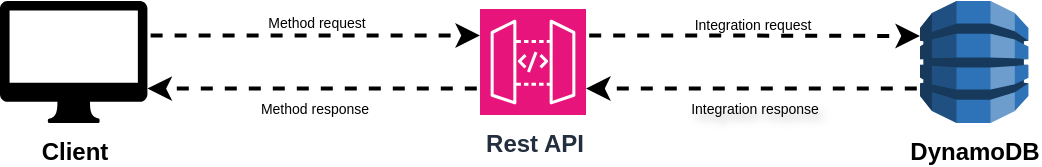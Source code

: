 <mxfile version="24.5.3" type="device" pages="3">
  <diagram id="n53C7Ly3tryWoGmCWPEh" name="main">
    <mxGraphModel dx="988" dy="570" grid="1" gridSize="10" guides="1" tooltips="1" connect="1" arrows="1" fold="1" page="1" pageScale="1" pageWidth="850" pageHeight="1100" math="0" shadow="0">
      <root>
        <mxCell id="0" />
        <mxCell id="1" parent="0" />
        <mxCell id="hWgJUITcQAsQmYvhGfW3-1" style="edgeStyle=orthogonalEdgeStyle;rounded=0;orthogonalLoop=1;jettySize=auto;html=1;dashed=1;flowAnimation=1;strokeWidth=2;flowAnimationDuration=1000;fixDash=0;anchorPointDirection=1;snapToPoint=0;flowAnimationDirection=normal;entryX=0;entryY=0.25;entryDx=0;entryDy=0;entryPerimeter=0;" edge="1" parent="1" source="hWgJUITcQAsQmYvhGfW3-3" target="hWgJUITcQAsQmYvhGfW3-4">
          <mxGeometry relative="1" as="geometry">
            <Array as="points">
              <mxPoint x="199" y="151" />
            </Array>
          </mxGeometry>
        </mxCell>
        <mxCell id="hWgJUITcQAsQmYvhGfW3-2" value="Method request" style="edgeLabel;html=1;align=center;verticalAlign=bottom;resizable=0;points=[];labelBackgroundColor=none;fontSize=7;" vertex="1" connectable="0" parent="hWgJUITcQAsQmYvhGfW3-1">
          <mxGeometry x="-0.18" y="-1" relative="1" as="geometry">
            <mxPoint x="16" y="-1" as="offset" />
          </mxGeometry>
        </mxCell>
        <mxCell id="hWgJUITcQAsQmYvhGfW3-3" value="Client" style="sketch=0;pointerEvents=1;shadow=0;dashed=0;html=1;strokeColor=none;fillColor=#000000;labelPosition=center;verticalLabelPosition=bottom;verticalAlign=top;outlineConnect=0;align=center;shape=mxgraph.office.devices.mac_client;fontStyle=1;aspect=fixed;" vertex="1" parent="1">
          <mxGeometry x="40" y="133.5" width="73.71" height="61" as="geometry" />
        </mxCell>
        <mxCell id="hWgJUITcQAsQmYvhGfW3-4" value="Rest API" style="sketch=0;points=[[0,0,0],[0.25,0,0],[0.5,0,0],[0.75,0,0],[1,0,0],[0,1,0],[0.25,1,0],[0.5,1,0],[0.75,1,0],[1,1,0],[0,0.25,0],[0,0.5,0],[0,0.75,0],[1,0.25,0],[1,0.5,0],[1,0.75,0]];outlineConnect=0;fontColor=#232F3E;fillColor=#E7157B;strokeColor=#ffffff;dashed=0;verticalLabelPosition=bottom;verticalAlign=top;align=center;html=1;fontSize=12;fontStyle=1;aspect=fixed;shape=mxgraph.aws4.resourceIcon;resIcon=mxgraph.aws4.api_gateway;" vertex="1" parent="1">
          <mxGeometry x="280" y="137.5" width="53" height="53" as="geometry" />
        </mxCell>
        <mxCell id="hWgJUITcQAsQmYvhGfW3-5" value="&lt;b&gt;DynamoDB&lt;/b&gt;" style="outlineConnect=0;dashed=0;verticalLabelPosition=bottom;verticalAlign=top;align=center;html=1;shape=mxgraph.aws3.dynamo_db;fillColor=#2E73B8;gradientColor=none;aspect=fixed;" vertex="1" parent="1">
          <mxGeometry x="500" y="133.5" width="54.22" height="61" as="geometry" />
        </mxCell>
        <mxCell id="hWgJUITcQAsQmYvhGfW3-6" value="Integration request" style="edgeStyle=orthogonalEdgeStyle;rounded=0;orthogonalLoop=1;jettySize=auto;html=1;dashed=1;flowAnimation=1;strokeWidth=2;flowAnimationDuration=1000;fixDash=0;anchorPointDirection=1;snapToPoint=0;flowAnimationDirection=normal;exitX=1;exitY=0.25;exitDx=0;exitDy=0;exitPerimeter=0;fontSize=7;labelBackgroundColor=none;verticalAlign=bottom;" edge="1" parent="1" source="hWgJUITcQAsQmYvhGfW3-4">
          <mxGeometry relative="1" as="geometry">
            <mxPoint x="128" y="174" as="sourcePoint" />
            <mxPoint x="500" y="151" as="targetPoint" />
            <Array as="points" />
          </mxGeometry>
        </mxCell>
        <mxCell id="hWgJUITcQAsQmYvhGfW3-7" value="Integration response" style="edgeStyle=orthogonalEdgeStyle;rounded=0;orthogonalLoop=1;jettySize=auto;html=1;dashed=1;flowAnimation=1;strokeWidth=2;flowAnimationDuration=1000;fixDash=0;anchorPointDirection=1;snapToPoint=0;flowAnimationDirection=normal;entryX=1;entryY=0.75;entryDx=0;entryDy=0;entryPerimeter=0;labelBackgroundColor=none;textShadow=1;fontSize=7;verticalAlign=top;" edge="1" parent="1" source="hWgJUITcQAsQmYvhGfW3-5" target="hWgJUITcQAsQmYvhGfW3-4">
          <mxGeometry relative="1" as="geometry">
            <mxPoint x="343" y="161" as="sourcePoint" />
            <mxPoint x="510" y="161" as="targetPoint" />
            <Array as="points">
              <mxPoint x="417" y="177" />
            </Array>
          </mxGeometry>
        </mxCell>
        <mxCell id="hWgJUITcQAsQmYvhGfW3-8" value="Method response" style="edgeStyle=orthogonalEdgeStyle;rounded=0;orthogonalLoop=1;jettySize=auto;html=1;dashed=1;flowAnimation=1;strokeWidth=2;flowAnimationDuration=1000;fixDash=0;anchorPointDirection=1;snapToPoint=0;flowAnimationDirection=normal;exitX=0;exitY=0.75;exitDx=0;exitDy=0;exitPerimeter=0;labelBackgroundColor=none;fontSize=7;verticalAlign=top;" edge="1" parent="1" source="hWgJUITcQAsQmYvhGfW3-4" target="hWgJUITcQAsQmYvhGfW3-3">
          <mxGeometry relative="1" as="geometry">
            <mxPoint x="257" y="170" as="sourcePoint" />
            <mxPoint x="90" y="170" as="targetPoint" />
            <Array as="points">
              <mxPoint x="150" y="177" />
              <mxPoint x="150" y="177" />
            </Array>
          </mxGeometry>
        </mxCell>
      </root>
    </mxGraphModel>
  </diagram>
  <diagram name="method_request" id="6o8CZv3Ip9dZTEALtOeO">
    <mxGraphModel dx="691" dy="399" grid="1" gridSize="10" guides="1" tooltips="1" connect="1" arrows="1" fold="1" page="1" pageScale="1" pageWidth="850" pageHeight="1100" math="0" shadow="0">
      <root>
        <mxCell id="0" />
        <mxCell id="1" parent="0" />
        <mxCell id="qVCo6u-c6Pfi8MJexO2p-1" style="edgeStyle=orthogonalEdgeStyle;rounded=0;orthogonalLoop=1;jettySize=auto;html=1;dashed=1;flowAnimation=1;strokeWidth=2;flowAnimationDuration=1000;fixDash=0;anchorPointDirection=1;snapToPoint=0;flowAnimationDirection=normal;entryX=0;entryY=0.25;entryDx=0;entryDy=0;entryPerimeter=0;" edge="1" parent="1" source="LuxI-DPXnSuNA9jSqil8-1" target="LuxI-DPXnSuNA9jSqil8-2">
          <mxGeometry relative="1" as="geometry">
            <Array as="points">
              <mxPoint x="199" y="151" />
            </Array>
          </mxGeometry>
        </mxCell>
        <mxCell id="HYwZTzFc4aOFpjFPHODd-1" value="Client send request&lt;div style=&quot;font-size: 7px;&quot;&gt;to API Gateway&lt;/div&gt;" style="edgeLabel;html=1;align=center;verticalAlign=middle;resizable=0;points=[];labelBackgroundColor=none;fontSize=7;" vertex="1" connectable="0" parent="qVCo6u-c6Pfi8MJexO2p-1">
          <mxGeometry x="-0.18" y="-1" relative="1" as="geometry">
            <mxPoint y="-1" as="offset" />
          </mxGeometry>
        </mxCell>
        <mxCell id="LuxI-DPXnSuNA9jSqil8-1" value="Client" style="sketch=0;pointerEvents=1;shadow=0;dashed=0;html=1;strokeColor=none;fillColor=#000000;labelPosition=center;verticalLabelPosition=bottom;verticalAlign=top;outlineConnect=0;align=center;shape=mxgraph.office.devices.mac_client;aspect=fixed;" parent="1" vertex="1">
          <mxGeometry x="60" y="140" width="73.71" height="61" as="geometry" />
        </mxCell>
        <mxCell id="LuxI-DPXnSuNA9jSqil8-2" value="Rest API" style="sketch=0;points=[[0,0,0],[0.25,0,0],[0.5,0,0],[0.75,0,0],[1,0,0],[0,1,0],[0.25,1,0],[0.5,1,0],[0.75,1,0],[1,1,0],[0,0.25,0],[0,0.5,0],[0,0.75,0],[1,0.25,0],[1,0.5,0],[1,0.75,0]];outlineConnect=0;fontColor=#232F3E;fillColor=#E7157B;strokeColor=#ffffff;dashed=0;verticalLabelPosition=bottom;verticalAlign=top;align=center;html=1;fontSize=12;fontStyle=0;aspect=fixed;shape=mxgraph.aws4.resourceIcon;resIcon=mxgraph.aws4.api_gateway;" parent="1" vertex="1">
          <mxGeometry x="280" y="137.5" width="53" height="53" as="geometry" />
        </mxCell>
        <mxCell id="qVCo6u-c6Pfi8MJexO2p-3" value="DynamoDB" style="outlineConnect=0;dashed=0;verticalLabelPosition=bottom;verticalAlign=top;align=center;html=1;shape=mxgraph.aws3.dynamo_db;fillColor=#2E73B8;gradientColor=none;aspect=fixed;" vertex="1" parent="1">
          <mxGeometry x="500" y="133.5" width="54.22" height="61" as="geometry" />
        </mxCell>
        <mxCell id="qVCo6u-c6Pfi8MJexO2p-4" style="edgeStyle=orthogonalEdgeStyle;rounded=0;orthogonalLoop=1;jettySize=auto;html=1;dashed=1;flowAnimation=0;strokeWidth=2;flowAnimationDuration=1000;fixDash=0;anchorPointDirection=1;snapToPoint=0;flowAnimationDirection=normal;exitX=1;exitY=0.25;exitDx=0;exitDy=0;exitPerimeter=0;" edge="1" parent="1" source="LuxI-DPXnSuNA9jSqil8-2">
          <mxGeometry relative="1" as="geometry">
            <mxPoint x="128" y="174" as="sourcePoint" />
            <mxPoint x="500" y="151" as="targetPoint" />
            <Array as="points" />
          </mxGeometry>
        </mxCell>
        <mxCell id="qVCo6u-c6Pfi8MJexO2p-5" style="edgeStyle=orthogonalEdgeStyle;rounded=0;orthogonalLoop=1;jettySize=auto;html=1;dashed=1;flowAnimation=0;strokeWidth=2;flowAnimationDuration=1000;fixDash=0;anchorPointDirection=1;snapToPoint=0;flowAnimationDirection=normal;entryX=1;entryY=0.75;entryDx=0;entryDy=0;entryPerimeter=0;" edge="1" parent="1" source="qVCo6u-c6Pfi8MJexO2p-3" target="LuxI-DPXnSuNA9jSqil8-2">
          <mxGeometry relative="1" as="geometry">
            <mxPoint x="343" y="161" as="sourcePoint" />
            <mxPoint x="510" y="161" as="targetPoint" />
            <Array as="points">
              <mxPoint x="417" y="177" />
            </Array>
          </mxGeometry>
        </mxCell>
        <mxCell id="qVCo6u-c6Pfi8MJexO2p-6" style="edgeStyle=orthogonalEdgeStyle;rounded=0;orthogonalLoop=1;jettySize=auto;html=1;dashed=1;flowAnimation=0;strokeWidth=2;flowAnimationDuration=1000;fixDash=0;anchorPointDirection=1;snapToPoint=0;flowAnimationDirection=normal;exitX=0;exitY=0.75;exitDx=0;exitDy=0;exitPerimeter=0;" edge="1" parent="1" source="LuxI-DPXnSuNA9jSqil8-2" target="LuxI-DPXnSuNA9jSqil8-1">
          <mxGeometry relative="1" as="geometry">
            <mxPoint x="257" y="170" as="sourcePoint" />
            <mxPoint x="90" y="170" as="targetPoint" />
            <Array as="points">
              <mxPoint x="150" y="177" />
              <mxPoint x="150" y="177" />
            </Array>
          </mxGeometry>
        </mxCell>
      </root>
    </mxGraphModel>
  </diagram>
  <diagram id="AsL_UbO-UPVM6erIK2UO" name="integration_request">
    <mxGraphModel dx="1185" dy="683" grid="1" gridSize="10" guides="1" tooltips="1" connect="1" arrows="1" fold="1" page="1" pageScale="1" pageWidth="850" pageHeight="1100" math="0" shadow="0">
      <root>
        <mxCell id="0" />
        <mxCell id="1" parent="0" />
        <mxCell id="APHvisj6x9p6DA7H6uMR-1" style="edgeStyle=orthogonalEdgeStyle;rounded=0;orthogonalLoop=1;jettySize=auto;html=1;dashed=1;flowAnimation=0;strokeWidth=2;flowAnimationDuration=1000;fixDash=0;anchorPointDirection=1;snapToPoint=0;flowAnimationDirection=normal;entryX=0;entryY=0.25;entryDx=0;entryDy=0;entryPerimeter=0;" edge="1" parent="1" source="APHvisj6x9p6DA7H6uMR-2" target="APHvisj6x9p6DA7H6uMR-3">
          <mxGeometry relative="1" as="geometry">
            <Array as="points">
              <mxPoint x="199" y="151" />
            </Array>
          </mxGeometry>
        </mxCell>
        <mxCell id="APHvisj6x9p6DA7H6uMR-2" value="Client" style="sketch=0;pointerEvents=1;shadow=0;dashed=0;html=1;strokeColor=none;fillColor=#000000;labelPosition=center;verticalLabelPosition=bottom;verticalAlign=top;outlineConnect=0;align=center;shape=mxgraph.office.devices.mac_client;aspect=fixed;" vertex="1" parent="1">
          <mxGeometry x="60" y="140" width="73.71" height="61" as="geometry" />
        </mxCell>
        <mxCell id="APHvisj6x9p6DA7H6uMR-3" value="Rest API" style="sketch=0;points=[[0,0,0],[0.25,0,0],[0.5,0,0],[0.75,0,0],[1,0,0],[0,1,0],[0.25,1,0],[0.5,1,0],[0.75,1,0],[1,1,0],[0,0.25,0],[0,0.5,0],[0,0.75,0],[1,0.25,0],[1,0.5,0],[1,0.75,0]];outlineConnect=0;fontColor=#232F3E;fillColor=#E7157B;strokeColor=#ffffff;dashed=0;verticalLabelPosition=bottom;verticalAlign=top;align=center;html=1;fontSize=12;fontStyle=0;aspect=fixed;shape=mxgraph.aws4.resourceIcon;resIcon=mxgraph.aws4.api_gateway;" vertex="1" parent="1">
          <mxGeometry x="280" y="137.5" width="53" height="53" as="geometry" />
        </mxCell>
        <mxCell id="APHvisj6x9p6DA7H6uMR-4" value="DynamoDB" style="outlineConnect=0;dashed=0;verticalLabelPosition=bottom;verticalAlign=top;align=center;html=1;shape=mxgraph.aws3.dynamo_db;fillColor=#2E73B8;gradientColor=none;aspect=fixed;" vertex="1" parent="1">
          <mxGeometry x="500" y="133.5" width="54.22" height="61" as="geometry" />
        </mxCell>
        <mxCell id="APHvisj6x9p6DA7H6uMR-5" style="edgeStyle=orthogonalEdgeStyle;rounded=0;orthogonalLoop=1;jettySize=auto;html=1;dashed=1;flowAnimation=1;strokeWidth=2;flowAnimationDuration=1000;fixDash=0;anchorPointDirection=1;snapToPoint=0;flowAnimationDirection=normal;exitX=1;exitY=0.25;exitDx=0;exitDy=0;exitPerimeter=0;" edge="1" parent="1" source="APHvisj6x9p6DA7H6uMR-3">
          <mxGeometry relative="1" as="geometry">
            <mxPoint x="128" y="174" as="sourcePoint" />
            <mxPoint x="500" y="151" as="targetPoint" />
            <Array as="points" />
          </mxGeometry>
        </mxCell>
        <mxCell id="APHvisj6x9p6DA7H6uMR-6" style="edgeStyle=orthogonalEdgeStyle;rounded=0;orthogonalLoop=1;jettySize=auto;html=1;dashed=1;flowAnimation=0;strokeWidth=2;flowAnimationDuration=1000;fixDash=0;anchorPointDirection=1;snapToPoint=0;flowAnimationDirection=normal;entryX=1;entryY=0.75;entryDx=0;entryDy=0;entryPerimeter=0;" edge="1" parent="1" source="APHvisj6x9p6DA7H6uMR-4" target="APHvisj6x9p6DA7H6uMR-3">
          <mxGeometry relative="1" as="geometry">
            <mxPoint x="343" y="161" as="sourcePoint" />
            <mxPoint x="510" y="161" as="targetPoint" />
            <Array as="points">
              <mxPoint x="417" y="177" />
            </Array>
          </mxGeometry>
        </mxCell>
        <mxCell id="APHvisj6x9p6DA7H6uMR-7" style="edgeStyle=orthogonalEdgeStyle;rounded=0;orthogonalLoop=1;jettySize=auto;html=1;dashed=1;flowAnimation=0;strokeWidth=2;flowAnimationDuration=1000;fixDash=0;anchorPointDirection=1;snapToPoint=0;flowAnimationDirection=normal;exitX=0;exitY=0.75;exitDx=0;exitDy=0;exitPerimeter=0;" edge="1" parent="1" source="APHvisj6x9p6DA7H6uMR-3" target="APHvisj6x9p6DA7H6uMR-2">
          <mxGeometry relative="1" as="geometry">
            <mxPoint x="257" y="170" as="sourcePoint" />
            <mxPoint x="90" y="170" as="targetPoint" />
            <Array as="points">
              <mxPoint x="150" y="177" />
              <mxPoint x="150" y="177" />
            </Array>
          </mxGeometry>
        </mxCell>
      </root>
    </mxGraphModel>
  </diagram>
</mxfile>
